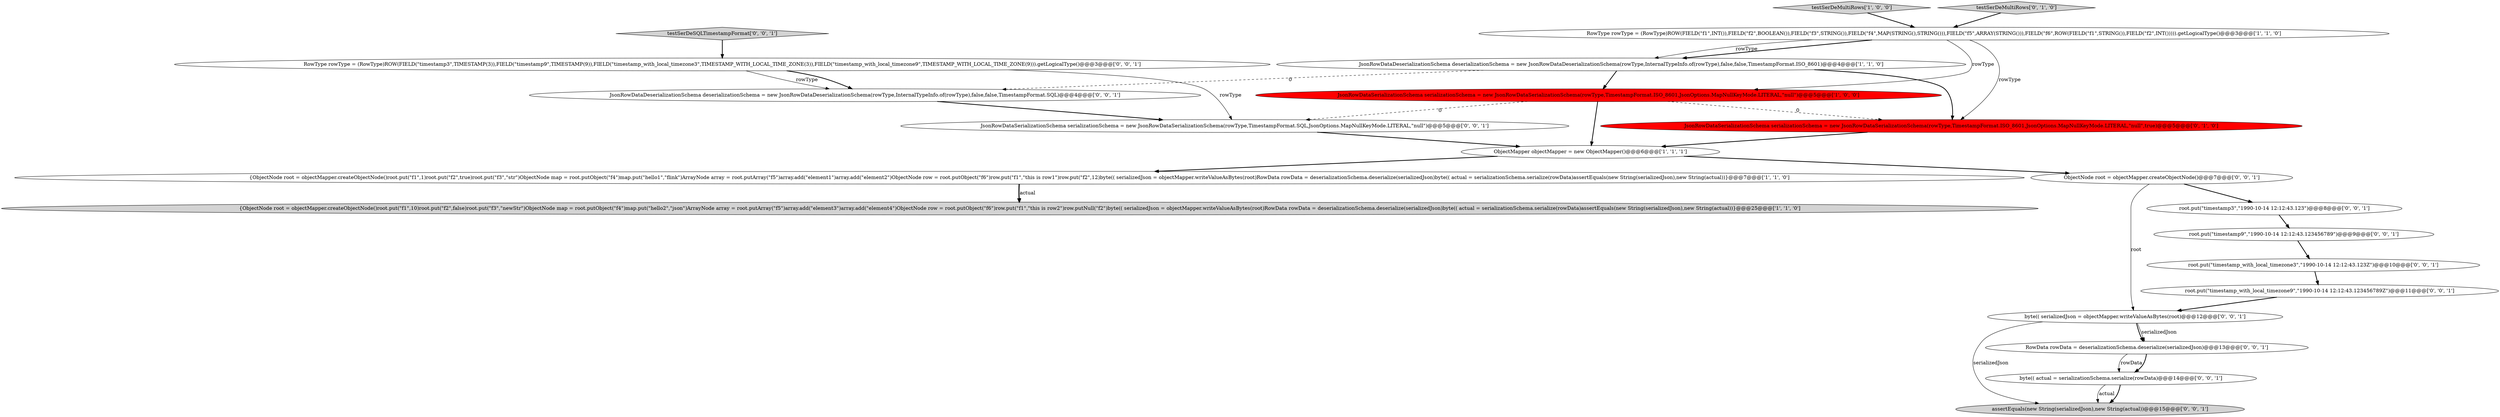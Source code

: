 digraph {
15 [style = filled, label = "assertEquals(new String(serializedJson),new String(actual))@@@15@@@['0', '0', '1']", fillcolor = lightgray, shape = ellipse image = "AAA0AAABBB3BBB"];
1 [style = filled, label = "JsonRowDataSerializationSchema serializationSchema = new JsonRowDataSerializationSchema(rowType,TimestampFormat.ISO_8601,JsonOptions.MapNullKeyMode.LITERAL,\"null\")@@@5@@@['1', '0', '0']", fillcolor = red, shape = ellipse image = "AAA1AAABBB1BBB"];
11 [style = filled, label = "byte(( serializedJson = objectMapper.writeValueAsBytes(root)@@@12@@@['0', '0', '1']", fillcolor = white, shape = ellipse image = "AAA0AAABBB3BBB"];
17 [style = filled, label = "JsonRowDataDeserializationSchema deserializationSchema = new JsonRowDataDeserializationSchema(rowType,InternalTypeInfo.of(rowType),false,false,TimestampFormat.SQL)@@@4@@@['0', '0', '1']", fillcolor = white, shape = ellipse image = "AAA0AAABBB3BBB"];
19 [style = filled, label = "root.put(\"timestamp3\",\"1990-10-14 12:12:43.123\")@@@8@@@['0', '0', '1']", fillcolor = white, shape = ellipse image = "AAA0AAABBB3BBB"];
2 [style = filled, label = "{ObjectNode root = objectMapper.createObjectNode()root.put(\"f1\",10)root.put(\"f2\",false)root.put(\"f3\",\"newStr\")ObjectNode map = root.putObject(\"f4\")map.put(\"hello2\",\"json\")ArrayNode array = root.putArray(\"f5\")array.add(\"element3\")array.add(\"element4\")ObjectNode row = root.putObject(\"f6\")row.put(\"f1\",\"this is row2\")row.putNull(\"f2\")byte(( serializedJson = objectMapper.writeValueAsBytes(root)RowData rowData = deserializationSchema.deserialize(serializedJson)byte(( actual = serializationSchema.serialize(rowData)assertEquals(new String(serializedJson),new String(actual))}@@@25@@@['1', '1', '0']", fillcolor = lightgray, shape = ellipse image = "AAA0AAABBB1BBB"];
13 [style = filled, label = "JsonRowDataSerializationSchema serializationSchema = new JsonRowDataSerializationSchema(rowType,TimestampFormat.SQL,JsonOptions.MapNullKeyMode.LITERAL,\"null\")@@@5@@@['0', '0', '1']", fillcolor = white, shape = ellipse image = "AAA0AAABBB3BBB"];
10 [style = filled, label = "RowData rowData = deserializationSchema.deserialize(serializedJson)@@@13@@@['0', '0', '1']", fillcolor = white, shape = ellipse image = "AAA0AAABBB3BBB"];
5 [style = filled, label = "RowType rowType = (RowType)ROW(FIELD(\"f1\",INT()),FIELD(\"f2\",BOOLEAN()),FIELD(\"f3\",STRING()),FIELD(\"f4\",MAP(STRING(),STRING())),FIELD(\"f5\",ARRAY(STRING())),FIELD(\"f6\",ROW(FIELD(\"f1\",STRING()),FIELD(\"f2\",INT())))).getLogicalType()@@@3@@@['1', '1', '0']", fillcolor = white, shape = ellipse image = "AAA0AAABBB1BBB"];
4 [style = filled, label = "testSerDeMultiRows['1', '0', '0']", fillcolor = lightgray, shape = diamond image = "AAA0AAABBB1BBB"];
8 [style = filled, label = "testSerDeMultiRows['0', '1', '0']", fillcolor = lightgray, shape = diamond image = "AAA0AAABBB2BBB"];
16 [style = filled, label = "root.put(\"timestamp9\",\"1990-10-14 12:12:43.123456789\")@@@9@@@['0', '0', '1']", fillcolor = white, shape = ellipse image = "AAA0AAABBB3BBB"];
18 [style = filled, label = "RowType rowType = (RowType)ROW(FIELD(\"timestamp3\",TIMESTAMP(3)),FIELD(\"timestamp9\",TIMESTAMP(9)),FIELD(\"timestamp_with_local_timezone3\",TIMESTAMP_WITH_LOCAL_TIME_ZONE(3)),FIELD(\"timestamp_with_local_timezone9\",TIMESTAMP_WITH_LOCAL_TIME_ZONE(9))).getLogicalType()@@@3@@@['0', '0', '1']", fillcolor = white, shape = ellipse image = "AAA0AAABBB3BBB"];
0 [style = filled, label = "JsonRowDataDeserializationSchema deserializationSchema = new JsonRowDataDeserializationSchema(rowType,InternalTypeInfo.of(rowType),false,false,TimestampFormat.ISO_8601)@@@4@@@['1', '1', '0']", fillcolor = white, shape = ellipse image = "AAA0AAABBB1BBB"];
6 [style = filled, label = "{ObjectNode root = objectMapper.createObjectNode()root.put(\"f1\",1)root.put(\"f2\",true)root.put(\"f3\",\"str\")ObjectNode map = root.putObject(\"f4\")map.put(\"hello1\",\"flink\")ArrayNode array = root.putArray(\"f5\")array.add(\"element1\")array.add(\"element2\")ObjectNode row = root.putObject(\"f6\")row.put(\"f1\",\"this is row1\")row.put(\"f2\",12)byte(( serializedJson = objectMapper.writeValueAsBytes(root)RowData rowData = deserializationSchema.deserialize(serializedJson)byte(( actual = serializationSchema.serialize(rowData)assertEquals(new String(serializedJson),new String(actual))}@@@7@@@['1', '1', '0']", fillcolor = white, shape = ellipse image = "AAA0AAABBB1BBB"];
3 [style = filled, label = "ObjectMapper objectMapper = new ObjectMapper()@@@6@@@['1', '1', '1']", fillcolor = white, shape = ellipse image = "AAA0AAABBB1BBB"];
12 [style = filled, label = "root.put(\"timestamp_with_local_timezone3\",\"1990-10-14 12:12:43.123Z\")@@@10@@@['0', '0', '1']", fillcolor = white, shape = ellipse image = "AAA0AAABBB3BBB"];
21 [style = filled, label = "testSerDeSQLTimestampFormat['0', '0', '1']", fillcolor = lightgray, shape = diamond image = "AAA0AAABBB3BBB"];
9 [style = filled, label = "byte(( actual = serializationSchema.serialize(rowData)@@@14@@@['0', '0', '1']", fillcolor = white, shape = ellipse image = "AAA0AAABBB3BBB"];
14 [style = filled, label = "ObjectNode root = objectMapper.createObjectNode()@@@7@@@['0', '0', '1']", fillcolor = white, shape = ellipse image = "AAA0AAABBB3BBB"];
7 [style = filled, label = "JsonRowDataSerializationSchema serializationSchema = new JsonRowDataSerializationSchema(rowType,TimestampFormat.ISO_8601,JsonOptions.MapNullKeyMode.LITERAL,\"null\",true)@@@5@@@['0', '1', '0']", fillcolor = red, shape = ellipse image = "AAA1AAABBB2BBB"];
20 [style = filled, label = "root.put(\"timestamp_with_local_timezone9\",\"1990-10-14 12:12:43.123456789Z\")@@@11@@@['0', '0', '1']", fillcolor = white, shape = ellipse image = "AAA0AAABBB3BBB"];
14->11 [style = solid, label="root"];
3->14 [style = bold, label=""];
1->3 [style = bold, label=""];
18->13 [style = solid, label="rowType"];
18->17 [style = bold, label=""];
12->20 [style = bold, label=""];
10->9 [style = solid, label="rowData"];
3->6 [style = bold, label=""];
14->19 [style = bold, label=""];
20->11 [style = bold, label=""];
0->17 [style = dashed, label="0"];
21->18 [style = bold, label=""];
7->3 [style = bold, label=""];
19->16 [style = bold, label=""];
0->7 [style = bold, label=""];
6->2 [style = bold, label=""];
1->13 [style = dashed, label="0"];
11->10 [style = solid, label="serializedJson"];
8->5 [style = bold, label=""];
5->0 [style = bold, label=""];
13->3 [style = bold, label=""];
11->10 [style = bold, label=""];
6->2 [style = solid, label="actual"];
0->1 [style = bold, label=""];
9->15 [style = bold, label=""];
5->7 [style = solid, label="rowType"];
5->1 [style = solid, label="rowType"];
9->15 [style = solid, label="actual"];
17->13 [style = bold, label=""];
10->9 [style = bold, label=""];
5->0 [style = solid, label="rowType"];
1->7 [style = dashed, label="0"];
4->5 [style = bold, label=""];
16->12 [style = bold, label=""];
18->17 [style = solid, label="rowType"];
11->15 [style = solid, label="serializedJson"];
}
